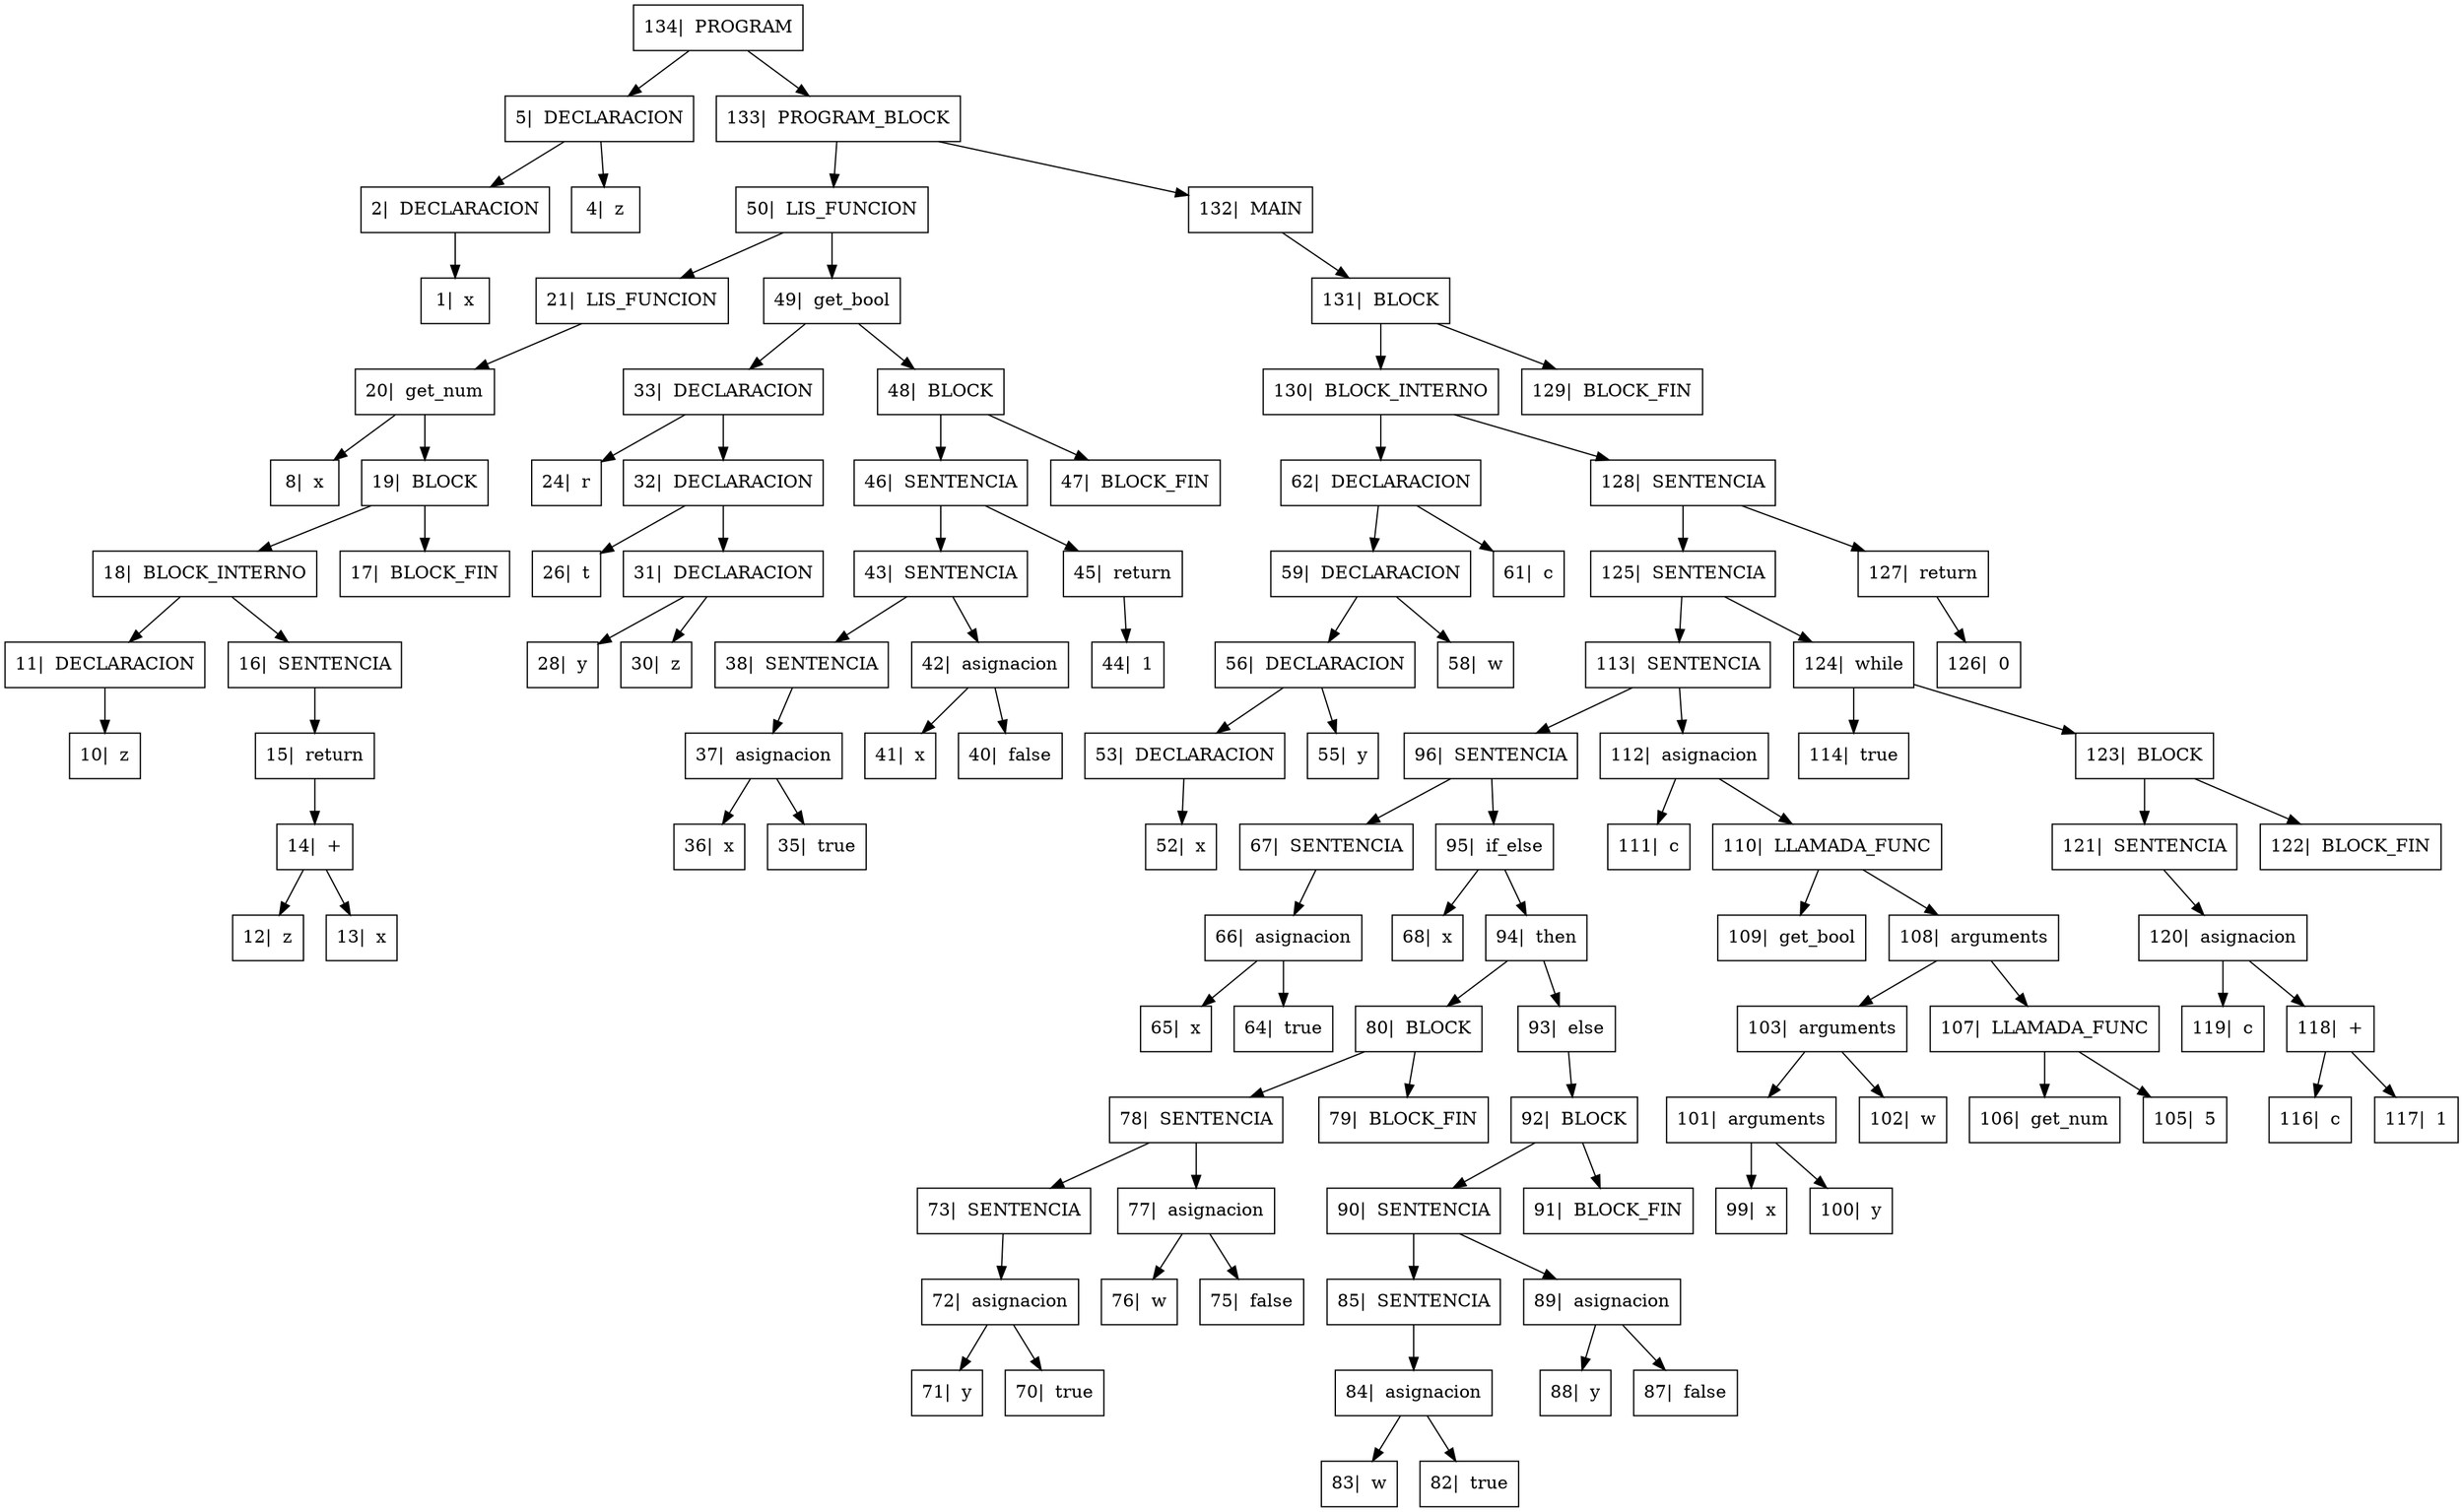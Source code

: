digraph{

rankdir=TB;

node[shape=box];
"134|  PROGRAM" -> "5|  DECLARACION", "133|  PROGRAM_BLOCK";
"5|  DECLARACION" -> "2|  DECLARACION", "4|  z";
"2|  DECLARACION" -> "1|  x" ;
"133|  PROGRAM_BLOCK" -> "50|  LIS_FUNCION", "132|  MAIN";
"50|  LIS_FUNCION" -> "21|  LIS_FUNCION", "49|  get_bool";
"21|  LIS_FUNCION" -> "20|  get_num" ;
"20|  get_num" -> "8|  x", "19|  BLOCK";
"19|  BLOCK" -> "18|  BLOCK_INTERNO", "17|  BLOCK_FIN";
"18|  BLOCK_INTERNO" -> "11|  DECLARACION", "16|  SENTENCIA";
"11|  DECLARACION" -> "10|  z" ;
"16|  SENTENCIA" -> "15|  return" ;
"15|  return" -> "14|  +" ;
"14|  +" -> "12|  z", "13|  x";
"49|  get_bool" -> "33|  DECLARACION", "48|  BLOCK";
"33|  DECLARACION" -> "24|  r", "32|  DECLARACION";
"32|  DECLARACION" -> "26|  t", "31|  DECLARACION";
"31|  DECLARACION" -> "28|  y", "30|  z";
"48|  BLOCK" -> "46|  SENTENCIA", "47|  BLOCK_FIN";
"46|  SENTENCIA" -> "43|  SENTENCIA", "45|  return";
"43|  SENTENCIA" -> "38|  SENTENCIA", "42|  asignacion";
"38|  SENTENCIA" -> "37|  asignacion" ;
"37|  asignacion" -> "36|  x", "35|  true";
"42|  asignacion" -> "41|  x", "40|  false";
"45|  return" -> "44|  1" ;
"132|  MAIN" -> "131|  BLOCK" ;
"131|  BLOCK" -> "130|  BLOCK_INTERNO", "129|  BLOCK_FIN";
"130|  BLOCK_INTERNO" -> "62|  DECLARACION", "128|  SENTENCIA";
"62|  DECLARACION" -> "59|  DECLARACION", "61|  c";
"59|  DECLARACION" -> "56|  DECLARACION", "58|  w";
"56|  DECLARACION" -> "53|  DECLARACION", "55|  y";
"53|  DECLARACION" -> "52|  x" ;
"128|  SENTENCIA" -> "125|  SENTENCIA", "127|  return";
"125|  SENTENCIA" -> "113|  SENTENCIA", "124|  while";
"113|  SENTENCIA" -> "96|  SENTENCIA", "112|  asignacion";
"96|  SENTENCIA" -> "67|  SENTENCIA", "95|  if_else";
"67|  SENTENCIA" -> "66|  asignacion" ;
"66|  asignacion" -> "65|  x", "64|  true";
"95|  if_else" -> "68|  x", "94|  then";
"94|  then" -> "80|  BLOCK", "93|  else";
"80|  BLOCK" -> "78|  SENTENCIA", "79|  BLOCK_FIN";
"78|  SENTENCIA" -> "73|  SENTENCIA", "77|  asignacion";
"73|  SENTENCIA" -> "72|  asignacion" ;
"72|  asignacion" -> "71|  y", "70|  true";
"77|  asignacion" -> "76|  w", "75|  false";
"93|  else" -> "92|  BLOCK" ;
"92|  BLOCK" -> "90|  SENTENCIA", "91|  BLOCK_FIN";
"90|  SENTENCIA" -> "85|  SENTENCIA", "89|  asignacion";
"85|  SENTENCIA" -> "84|  asignacion" ;
"84|  asignacion" -> "83|  w", "82|  true";
"89|  asignacion" -> "88|  y", "87|  false";
"112|  asignacion" -> "111|  c", "110|  LLAMADA_FUNC";
"110|  LLAMADA_FUNC" -> "109|  get_bool", "108|  arguments";
"108|  arguments" -> "103|  arguments", "107|  LLAMADA_FUNC";
"103|  arguments" -> "101|  arguments", "102|  w";
"101|  arguments" -> "99|  x", "100|  y";
"107|  LLAMADA_FUNC" -> "106|  get_num", "105|  5";
"124|  while" -> "114|  true", "123|  BLOCK";
"123|  BLOCK" -> "121|  SENTENCIA", "122|  BLOCK_FIN";
"121|  SENTENCIA" -> "120|  asignacion" ;
"120|  asignacion" -> "119|  c", "118|  +";
"118|  +" -> "116|  c", "117|  1";
"127|  return" -> "126|  0" ;
}
